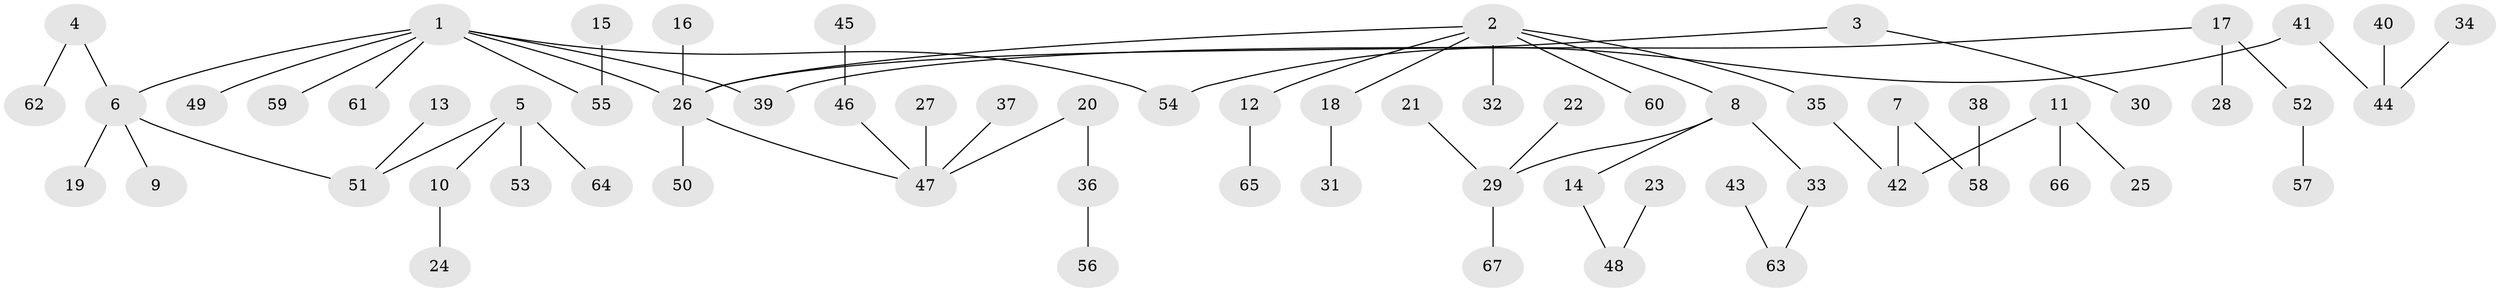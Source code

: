 // original degree distribution, {7: 0.022388059701492536, 4: 0.05970149253731343, 8: 0.007462686567164179, 3: 0.11194029850746269, 6: 0.007462686567164179, 5: 0.022388059701492536, 2: 0.26865671641791045, 1: 0.5}
// Generated by graph-tools (version 1.1) at 2025/02/03/09/25 03:02:21]
// undirected, 67 vertices, 66 edges
graph export_dot {
graph [start="1"]
  node [color=gray90,style=filled];
  1;
  2;
  3;
  4;
  5;
  6;
  7;
  8;
  9;
  10;
  11;
  12;
  13;
  14;
  15;
  16;
  17;
  18;
  19;
  20;
  21;
  22;
  23;
  24;
  25;
  26;
  27;
  28;
  29;
  30;
  31;
  32;
  33;
  34;
  35;
  36;
  37;
  38;
  39;
  40;
  41;
  42;
  43;
  44;
  45;
  46;
  47;
  48;
  49;
  50;
  51;
  52;
  53;
  54;
  55;
  56;
  57;
  58;
  59;
  60;
  61;
  62;
  63;
  64;
  65;
  66;
  67;
  1 -- 6 [weight=1.0];
  1 -- 26 [weight=1.0];
  1 -- 39 [weight=1.0];
  1 -- 49 [weight=1.0];
  1 -- 54 [weight=1.0];
  1 -- 55 [weight=1.0];
  1 -- 59 [weight=1.0];
  1 -- 61 [weight=1.0];
  2 -- 8 [weight=1.0];
  2 -- 12 [weight=1.0];
  2 -- 18 [weight=1.0];
  2 -- 26 [weight=1.0];
  2 -- 32 [weight=1.0];
  2 -- 35 [weight=1.0];
  2 -- 60 [weight=1.0];
  3 -- 26 [weight=1.0];
  3 -- 30 [weight=1.0];
  4 -- 6 [weight=1.0];
  4 -- 62 [weight=1.0];
  5 -- 10 [weight=1.0];
  5 -- 51 [weight=1.0];
  5 -- 53 [weight=1.0];
  5 -- 64 [weight=1.0];
  6 -- 9 [weight=1.0];
  6 -- 19 [weight=1.0];
  6 -- 51 [weight=1.0];
  7 -- 42 [weight=1.0];
  7 -- 58 [weight=1.0];
  8 -- 14 [weight=1.0];
  8 -- 29 [weight=1.0];
  8 -- 33 [weight=1.0];
  10 -- 24 [weight=1.0];
  11 -- 25 [weight=1.0];
  11 -- 42 [weight=1.0];
  11 -- 66 [weight=1.0];
  12 -- 65 [weight=1.0];
  13 -- 51 [weight=1.0];
  14 -- 48 [weight=1.0];
  15 -- 55 [weight=1.0];
  16 -- 26 [weight=1.0];
  17 -- 28 [weight=1.0];
  17 -- 39 [weight=1.0];
  17 -- 52 [weight=1.0];
  18 -- 31 [weight=1.0];
  20 -- 36 [weight=1.0];
  20 -- 47 [weight=1.0];
  21 -- 29 [weight=1.0];
  22 -- 29 [weight=1.0];
  23 -- 48 [weight=1.0];
  26 -- 47 [weight=1.0];
  26 -- 50 [weight=1.0];
  27 -- 47 [weight=1.0];
  29 -- 67 [weight=1.0];
  33 -- 63 [weight=1.0];
  34 -- 44 [weight=1.0];
  35 -- 42 [weight=1.0];
  36 -- 56 [weight=1.0];
  37 -- 47 [weight=1.0];
  38 -- 58 [weight=1.0];
  40 -- 44 [weight=1.0];
  41 -- 44 [weight=1.0];
  41 -- 54 [weight=1.0];
  43 -- 63 [weight=1.0];
  45 -- 46 [weight=1.0];
  46 -- 47 [weight=1.0];
  52 -- 57 [weight=1.0];
}
